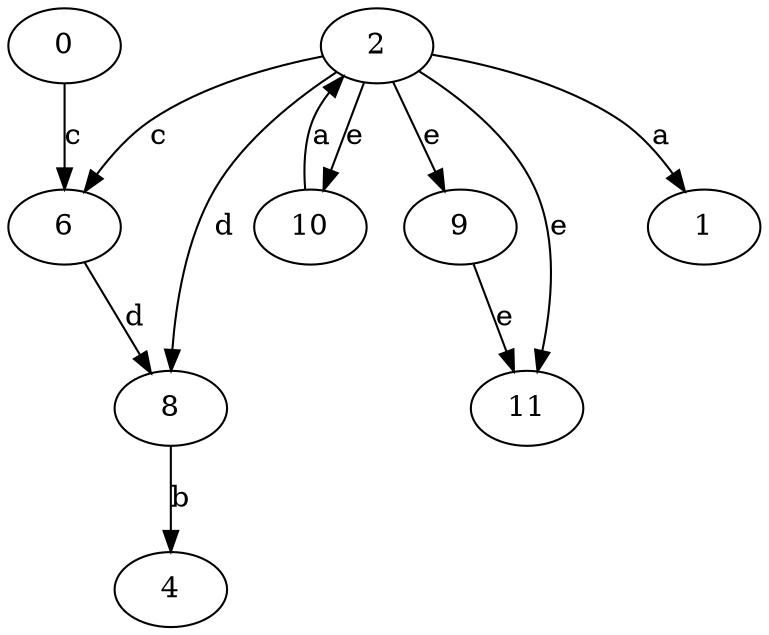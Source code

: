 strict digraph  {
1;
2;
4;
6;
8;
9;
10;
11;
0;
2 -> 1  [label=a];
2 -> 6  [label=c];
2 -> 8  [label=d];
2 -> 9  [label=e];
2 -> 10  [label=e];
2 -> 11  [label=e];
6 -> 8  [label=d];
8 -> 4  [label=b];
9 -> 11  [label=e];
10 -> 2  [label=a];
0 -> 6  [label=c];
}
